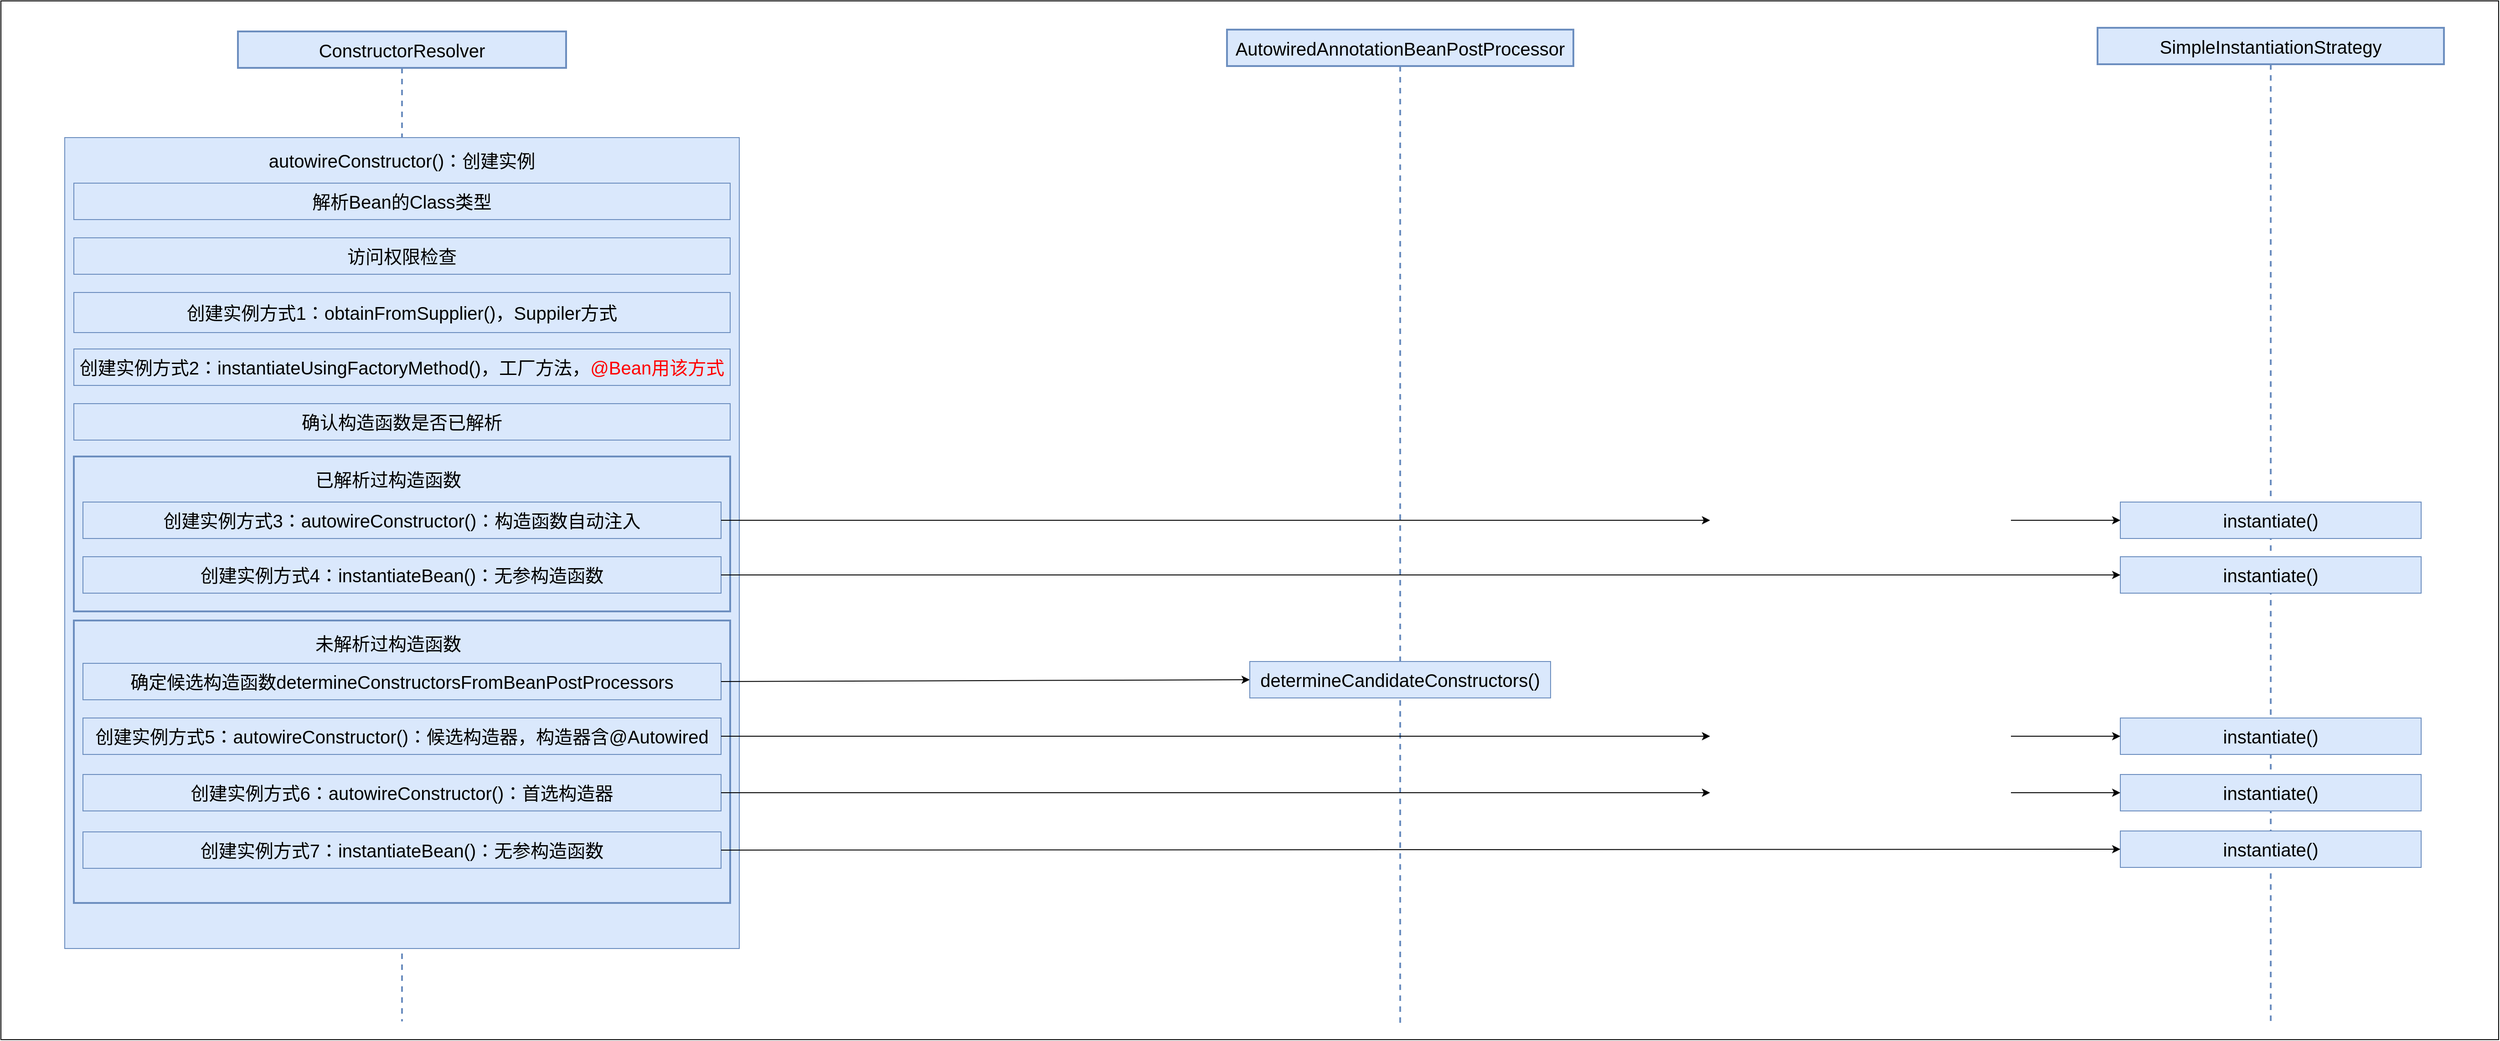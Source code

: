 <mxfile version="28.2.5">
  <diagram name="第 1 页" id="A2wYnKDMZFF023bxGnZ8">
    <mxGraphModel dx="599" dy="788" grid="1" gridSize="10" guides="1" tooltips="1" connect="1" arrows="1" fold="1" page="1" pageScale="1" pageWidth="827" pageHeight="1169" math="0" shadow="0">
      <root>
        <mxCell id="0" />
        <mxCell id="1" parent="0" />
        <mxCell id="b81MjtMypsDZj9TweXg5-38" value="" style="rounded=0;whiteSpace=wrap;html=1;" parent="1" vertex="1">
          <mxGeometry x="940" y="50" width="2740" height="1140" as="geometry" />
        </mxCell>
        <mxCell id="tHCy42ypWK_uThyhraDl-21" value="ConstructorResolver" style="shape=umlLifeline;perimeter=lifelinePerimeter;whiteSpace=wrap;html=1;container=1;dropTarget=0;collapsible=0;recursiveResize=0;outlineConnect=0;portConstraint=eastwest;newEdgeStyle={&quot;curved&quot;:0,&quot;rounded&quot;:0};fontSize=20;fillColor=#dae8fc;strokeColor=#6c8ebf;strokeWidth=2;" parent="1" vertex="1">
          <mxGeometry x="1200" y="83.5" width="360" height="1086.5" as="geometry" />
        </mxCell>
        <mxCell id="tHCy42ypWK_uThyhraDl-22" value="" style="html=1;whiteSpace=wrap;fontSize=20;fillColor=#dae8fc;strokeColor=#6c8ebf;" parent="1" vertex="1">
          <mxGeometry x="1010" y="200" width="740" height="890" as="geometry" />
        </mxCell>
        <mxCell id="tHCy42ypWK_uThyhraDl-32" value="&lt;span style=&quot;text-align: left;&quot;&gt;autowireConstructor&lt;/span&gt;&lt;span&gt;()：创建实例&lt;/span&gt;" style="text;html=1;align=center;verticalAlign=middle;whiteSpace=wrap;rounded=0;fontStyle=0;fontColor=#000000;fontSize=20;" parent="1" vertex="1">
          <mxGeometry x="1221.25" y="210" width="317.5" height="30" as="geometry" />
        </mxCell>
        <mxCell id="tHCy42ypWK_uThyhraDl-40" value="&lt;span style=&quot;text-align: left;&quot;&gt;创建实例&lt;/span&gt;&lt;span style=&quot;text-align: left;&quot;&gt;方式1：obtainFromSupplier()，Suppiler方式&lt;/span&gt;" style="html=1;whiteSpace=wrap;fontSize=20;fillColor=#dae8fc;strokeColor=#6c8ebf;" parent="1" vertex="1">
          <mxGeometry x="1020" y="370" width="720" height="44" as="geometry" />
        </mxCell>
        <mxCell id="tHCy42ypWK_uThyhraDl-41" value="" style="html=1;whiteSpace=wrap;fontSize=20;fillColor=#dae8fc;strokeColor=#6c8ebf;strokeWidth=2;" parent="1" vertex="1">
          <mxGeometry x="1020" y="730" width="720" height="310" as="geometry" />
        </mxCell>
        <mxCell id="tHCy42ypWK_uThyhraDl-50" value="&lt;span&gt;未解析过构造函数&lt;/span&gt;" style="text;html=1;align=center;verticalAlign=middle;whiteSpace=wrap;rounded=0;fontColor=#000000;fontStyle=0;fontSize=20;" parent="1" vertex="1">
          <mxGeometry x="1210" y="740" width="310" height="30" as="geometry" />
        </mxCell>
        <mxCell id="XXb4EB46vbzF-yNc4gj--1" value="解析Bean的Class类型" style="html=1;whiteSpace=wrap;fontSize=20;fillColor=#dae8fc;strokeColor=#6c8ebf;strokeWidth=1;" parent="1" vertex="1">
          <mxGeometry x="1020" y="250" width="720" height="40" as="geometry" />
        </mxCell>
        <mxCell id="XXb4EB46vbzF-yNc4gj--14" value="AutowiredAnnotationBeanPostProcessor" style="shape=umlLifeline;perimeter=lifelinePerimeter;whiteSpace=wrap;html=1;container=1;dropTarget=0;collapsible=0;recursiveResize=0;outlineConnect=0;portConstraint=eastwest;newEdgeStyle={&quot;curved&quot;:0,&quot;rounded&quot;:0};fontSize=20;fillColor=#dae8fc;strokeColor=#6c8ebf;strokeWidth=2;" parent="1" vertex="1">
          <mxGeometry x="2285" y="81.5" width="380" height="1090.5" as="geometry" />
        </mxCell>
        <mxCell id="b81MjtMypsDZj9TweXg5-2" value="访问权限检查" style="html=1;whiteSpace=wrap;fontSize=20;fillColor=#dae8fc;strokeColor=#6c8ebf;strokeWidth=1;" parent="1" vertex="1">
          <mxGeometry x="1020" y="310" width="720" height="40" as="geometry" />
        </mxCell>
        <mxCell id="b81MjtMypsDZj9TweXg5-3" value="&lt;span style=&quot;text-align: left;&quot;&gt;创建实例&lt;/span&gt;&lt;span style=&quot;text-align: left;&quot;&gt;方式2：instantiateUsingFactoryMethod()，工厂方法，&lt;font style=&quot;color: rgb(255, 0, 0);&quot;&gt;@Bean用该方式&lt;/font&gt;&lt;/span&gt;" style="html=1;whiteSpace=wrap;fontSize=20;fillColor=#dae8fc;strokeColor=#6c8ebf;" parent="1" vertex="1">
          <mxGeometry x="1020" y="432" width="720" height="40" as="geometry" />
        </mxCell>
        <mxCell id="b81MjtMypsDZj9TweXg5-8" value="" style="html=1;whiteSpace=wrap;fontSize=20;fillColor=#dae8fc;strokeColor=#6c8ebf;strokeWidth=2;" parent="1" vertex="1">
          <mxGeometry x="1020" y="550" width="720" height="170" as="geometry" />
        </mxCell>
        <mxCell id="b81MjtMypsDZj9TweXg5-10" value="确认构造函数是否已解析" style="html=1;whiteSpace=wrap;fontSize=20;fillColor=#dae8fc;strokeColor=#6c8ebf;strokeWidth=1;" parent="1" vertex="1">
          <mxGeometry x="1020" y="492" width="720" height="40" as="geometry" />
        </mxCell>
        <mxCell id="b81MjtMypsDZj9TweXg5-12" value="&lt;span&gt;已解析过构造函数&lt;/span&gt;" style="text;html=1;align=center;verticalAlign=middle;whiteSpace=wrap;rounded=0;fontColor=#000000;fontStyle=0;fontSize=20;" parent="1" vertex="1">
          <mxGeometry x="1210" y="560" width="310" height="30" as="geometry" />
        </mxCell>
        <mxCell id="b81MjtMypsDZj9TweXg5-16" value="&lt;span style=&quot;text-align: left;&quot;&gt;创建实例&lt;/span&gt;&lt;span style=&quot;text-align: left;&quot;&gt;方式3：autowireConstructor()：构造函数自动注入&lt;/span&gt;" style="html=1;whiteSpace=wrap;fontSize=20;fillColor=#dae8fc;strokeColor=#6c8ebf;" parent="1" vertex="1">
          <mxGeometry x="1030" y="600" width="700" height="40" as="geometry" />
        </mxCell>
        <mxCell id="b81MjtMypsDZj9TweXg5-17" value="&lt;span style=&quot;text-align: left;&quot;&gt;创建实例&lt;/span&gt;&lt;span style=&quot;text-align: left;&quot;&gt;方式4：instantiateBean()：无参构造函数&lt;/span&gt;" style="html=1;whiteSpace=wrap;fontSize=20;fillColor=#dae8fc;strokeColor=#6c8ebf;" parent="1" vertex="1">
          <mxGeometry x="1030" y="660" width="700" height="40" as="geometry" />
        </mxCell>
        <mxCell id="b81MjtMypsDZj9TweXg5-18" value="&lt;div style=&quot;text-align: left;&quot;&gt;&lt;span style=&quot;background-color: transparent;&quot;&gt;确定候选构造函数determineConstructorsFromBeanPostProcessors&lt;/span&gt;&lt;/div&gt;" style="html=1;whiteSpace=wrap;fontSize=20;fillColor=#dae8fc;strokeColor=#6c8ebf;" parent="1" vertex="1">
          <mxGeometry x="1030" y="777" width="700" height="40" as="geometry" />
        </mxCell>
        <mxCell id="b81MjtMypsDZj9TweXg5-19" value="&lt;span style=&quot;text-align: left;&quot;&gt;创建实例&lt;/span&gt;&lt;span style=&quot;text-align: left;&quot;&gt;方式5：autowireConstructor()：&lt;/span&gt;&lt;span style=&quot;text-align: left;&quot;&gt;候选构造器，构造器含@Autowired&lt;/span&gt;" style="html=1;whiteSpace=wrap;fontSize=20;fillColor=#dae8fc;strokeColor=#6c8ebf;" parent="1" vertex="1">
          <mxGeometry x="1030" y="837" width="700" height="40" as="geometry" />
        </mxCell>
        <mxCell id="b81MjtMypsDZj9TweXg5-20" value="" style="endArrow=classic;html=1;rounded=0;exitX=1;exitY=0.5;exitDx=0;exitDy=0;entryX=0;entryY=0.5;entryDx=0;entryDy=0;" parent="1" source="b81MjtMypsDZj9TweXg5-18" target="XXb4EB46vbzF-yNc4gj--8" edge="1">
          <mxGeometry width="50" height="50" relative="1" as="geometry">
            <mxPoint x="1900" y="890" as="sourcePoint" />
            <mxPoint x="1950" y="840" as="targetPoint" />
          </mxGeometry>
        </mxCell>
        <mxCell id="b81MjtMypsDZj9TweXg5-21" value="&lt;span style=&quot;text-align: left;&quot;&gt;创建实例&lt;/span&gt;&lt;span style=&quot;text-align: left;&quot;&gt;方式6：autowireConstructor()：首&lt;/span&gt;&lt;span style=&quot;text-align: left;&quot;&gt;选构造器&lt;/span&gt;" style="html=1;whiteSpace=wrap;fontSize=20;fillColor=#dae8fc;strokeColor=#6c8ebf;" parent="1" vertex="1">
          <mxGeometry x="1030" y="899" width="700" height="40" as="geometry" />
        </mxCell>
        <mxCell id="b81MjtMypsDZj9TweXg5-22" value="&lt;span style=&quot;text-align: left;&quot;&gt;创建实例&lt;/span&gt;&lt;span style=&quot;text-align: left;&quot;&gt;方式7：&lt;/span&gt;&lt;span style=&quot;text-align: left;&quot;&gt;instantiateBean()：无参构造函数&lt;/span&gt;" style="html=1;whiteSpace=wrap;fontSize=20;fillColor=#dae8fc;strokeColor=#6c8ebf;" parent="1" vertex="1">
          <mxGeometry x="1030" y="962" width="700" height="40" as="geometry" />
        </mxCell>
        <mxCell id="b81MjtMypsDZj9TweXg5-23" value="SimpleInstantiationStrategy" style="shape=umlLifeline;perimeter=lifelinePerimeter;whiteSpace=wrap;html=1;container=1;dropTarget=0;collapsible=0;recursiveResize=0;outlineConnect=0;portConstraint=eastwest;newEdgeStyle={&quot;curved&quot;:0,&quot;rounded&quot;:0};fontSize=20;fillColor=#dae8fc;strokeColor=#6c8ebf;strokeWidth=2;" parent="1" vertex="1">
          <mxGeometry x="3240" y="79.5" width="380" height="1090.5" as="geometry" />
        </mxCell>
        <mxCell id="b81MjtMypsDZj9TweXg5-24" value="instantiate()" style="html=1;whiteSpace=wrap;fontSize=20;fillColor=#dae8fc;strokeColor=#6c8ebf;strokeWidth=1;" parent="1" vertex="1">
          <mxGeometry x="3265" y="961" width="330" height="40" as="geometry" />
        </mxCell>
        <mxCell id="b81MjtMypsDZj9TweXg5-25" value="" style="endArrow=classic;html=1;rounded=0;exitX=1;exitY=0.5;exitDx=0;exitDy=0;entryX=0;entryY=0.5;entryDx=0;entryDy=0;" parent="1" source="b81MjtMypsDZj9TweXg5-22" target="b81MjtMypsDZj9TweXg5-24" edge="1">
          <mxGeometry width="50" height="50" relative="1" as="geometry">
            <mxPoint x="1770" y="1060" as="sourcePoint" />
            <mxPoint x="1820" y="1010" as="targetPoint" />
          </mxGeometry>
        </mxCell>
        <mxCell id="b81MjtMypsDZj9TweXg5-26" value="instantiate()" style="html=1;whiteSpace=wrap;fontSize=20;fillColor=#dae8fc;strokeColor=#6c8ebf;strokeWidth=1;" parent="1" vertex="1">
          <mxGeometry x="3265" y="660" width="330" height="40" as="geometry" />
        </mxCell>
        <mxCell id="b81MjtMypsDZj9TweXg5-27" value="" style="endArrow=classic;html=1;rounded=0;exitX=1;exitY=0.5;exitDx=0;exitDy=0;entryX=0;entryY=0.5;entryDx=0;entryDy=0;" parent="1" source="b81MjtMypsDZj9TweXg5-17" target="b81MjtMypsDZj9TweXg5-26" edge="1">
          <mxGeometry width="50" height="50" relative="1" as="geometry">
            <mxPoint x="2010" y="700" as="sourcePoint" />
            <mxPoint x="2060" y="650" as="targetPoint" />
          </mxGeometry>
        </mxCell>
        <mxCell id="b81MjtMypsDZj9TweXg5-32" value="" style="endArrow=classic;html=1;rounded=0;exitX=1;exitY=0.5;exitDx=0;exitDy=0;entryX=0;entryY=0.5;entryDx=0;entryDy=0;" parent="1" source="b81MjtMypsDZj9TweXg5-16" edge="1">
          <mxGeometry width="50" height="50" relative="1" as="geometry">
            <mxPoint x="1980" y="570" as="sourcePoint" />
            <mxPoint x="2815" y="620" as="targetPoint" />
          </mxGeometry>
        </mxCell>
        <mxCell id="b81MjtMypsDZj9TweXg5-35" value="" style="endArrow=classic;html=1;rounded=0;exitX=1;exitY=0.5;exitDx=0;exitDy=0;entryX=0;entryY=0.5;entryDx=0;entryDy=0;" parent="1" source="b81MjtMypsDZj9TweXg5-21" edge="1">
          <mxGeometry width="50" height="50" relative="1" as="geometry">
            <mxPoint x="1980" y="1130" as="sourcePoint" />
            <mxPoint x="2815" y="919" as="targetPoint" />
          </mxGeometry>
        </mxCell>
        <mxCell id="b81MjtMypsDZj9TweXg5-36" value="" style="endArrow=classic;html=1;rounded=0;exitX=1;exitY=0.5;exitDx=0;exitDy=0;entryX=0;entryY=0.5;entryDx=0;entryDy=0;" parent="1" source="b81MjtMypsDZj9TweXg5-19" edge="1">
          <mxGeometry width="50" height="50" relative="1" as="geometry">
            <mxPoint x="1970" y="1050" as="sourcePoint" />
            <mxPoint x="2815" y="857" as="targetPoint" />
          </mxGeometry>
        </mxCell>
        <mxCell id="XXb4EB46vbzF-yNc4gj--8" value="determineCandidateConstructors()" style="html=1;whiteSpace=wrap;fontSize=20;fillColor=#dae8fc;strokeColor=#6c8ebf;strokeWidth=1;" parent="1" vertex="1">
          <mxGeometry x="2310" y="775" width="330" height="40" as="geometry" />
        </mxCell>
        <mxCell id="b81MjtMypsDZj9TweXg5-39" value="instantiate()" style="html=1;whiteSpace=wrap;fontSize=20;fillColor=#dae8fc;strokeColor=#6c8ebf;strokeWidth=1;" parent="1" vertex="1">
          <mxGeometry x="3265" y="600" width="330" height="40" as="geometry" />
        </mxCell>
        <mxCell id="b81MjtMypsDZj9TweXg5-40" value="instantiate()" style="html=1;whiteSpace=wrap;fontSize=20;fillColor=#dae8fc;strokeColor=#6c8ebf;strokeWidth=1;" parent="1" vertex="1">
          <mxGeometry x="3265" y="837" width="330" height="40" as="geometry" />
        </mxCell>
        <mxCell id="b81MjtMypsDZj9TweXg5-41" value="instantiate()" style="html=1;whiteSpace=wrap;fontSize=20;fillColor=#dae8fc;strokeColor=#6c8ebf;strokeWidth=1;" parent="1" vertex="1">
          <mxGeometry x="3265" y="899" width="330" height="40" as="geometry" />
        </mxCell>
        <mxCell id="b81MjtMypsDZj9TweXg5-42" value="" style="endArrow=classic;html=1;rounded=0;exitX=1;exitY=0.5;exitDx=0;exitDy=0;entryX=0;entryY=0.5;entryDx=0;entryDy=0;" parent="1" target="b81MjtMypsDZj9TweXg5-39" edge="1">
          <mxGeometry width="50" height="50" relative="1" as="geometry">
            <mxPoint x="3145" y="620" as="sourcePoint" />
            <mxPoint x="3200" y="540" as="targetPoint" />
          </mxGeometry>
        </mxCell>
        <mxCell id="b81MjtMypsDZj9TweXg5-43" value="" style="endArrow=classic;html=1;rounded=0;exitX=1;exitY=0.5;exitDx=0;exitDy=0;entryX=0;entryY=0.5;entryDx=0;entryDy=0;" parent="1" target="b81MjtMypsDZj9TweXg5-40" edge="1">
          <mxGeometry width="50" height="50" relative="1" as="geometry">
            <mxPoint x="3145" y="857" as="sourcePoint" />
            <mxPoint x="3320" y="770" as="targetPoint" />
          </mxGeometry>
        </mxCell>
        <mxCell id="b81MjtMypsDZj9TweXg5-44" value="" style="endArrow=classic;html=1;rounded=0;exitX=1;exitY=0.5;exitDx=0;exitDy=0;entryX=0;entryY=0.5;entryDx=0;entryDy=0;" parent="1" target="b81MjtMypsDZj9TweXg5-41" edge="1">
          <mxGeometry width="50" height="50" relative="1" as="geometry">
            <mxPoint x="3145" y="919" as="sourcePoint" />
            <mxPoint x="3210" y="790" as="targetPoint" />
          </mxGeometry>
        </mxCell>
      </root>
    </mxGraphModel>
  </diagram>
</mxfile>
